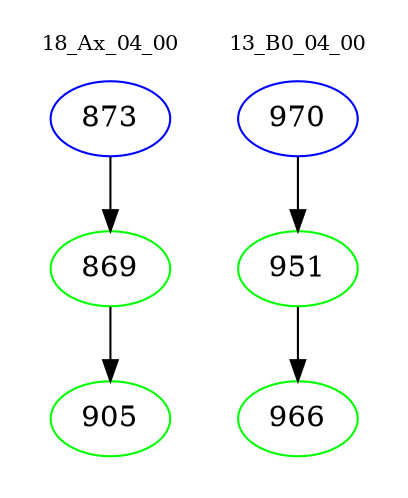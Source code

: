 digraph{
subgraph cluster_0 {
color = white
label = "18_Ax_04_00";
fontsize=10;
T0_873 [label="873", color="blue"]
T0_873 -> T0_869 [color="black"]
T0_869 [label="869", color="green"]
T0_869 -> T0_905 [color="black"]
T0_905 [label="905", color="green"]
}
subgraph cluster_1 {
color = white
label = "13_B0_04_00";
fontsize=10;
T1_970 [label="970", color="blue"]
T1_970 -> T1_951 [color="black"]
T1_951 [label="951", color="green"]
T1_951 -> T1_966 [color="black"]
T1_966 [label="966", color="green"]
}
}
